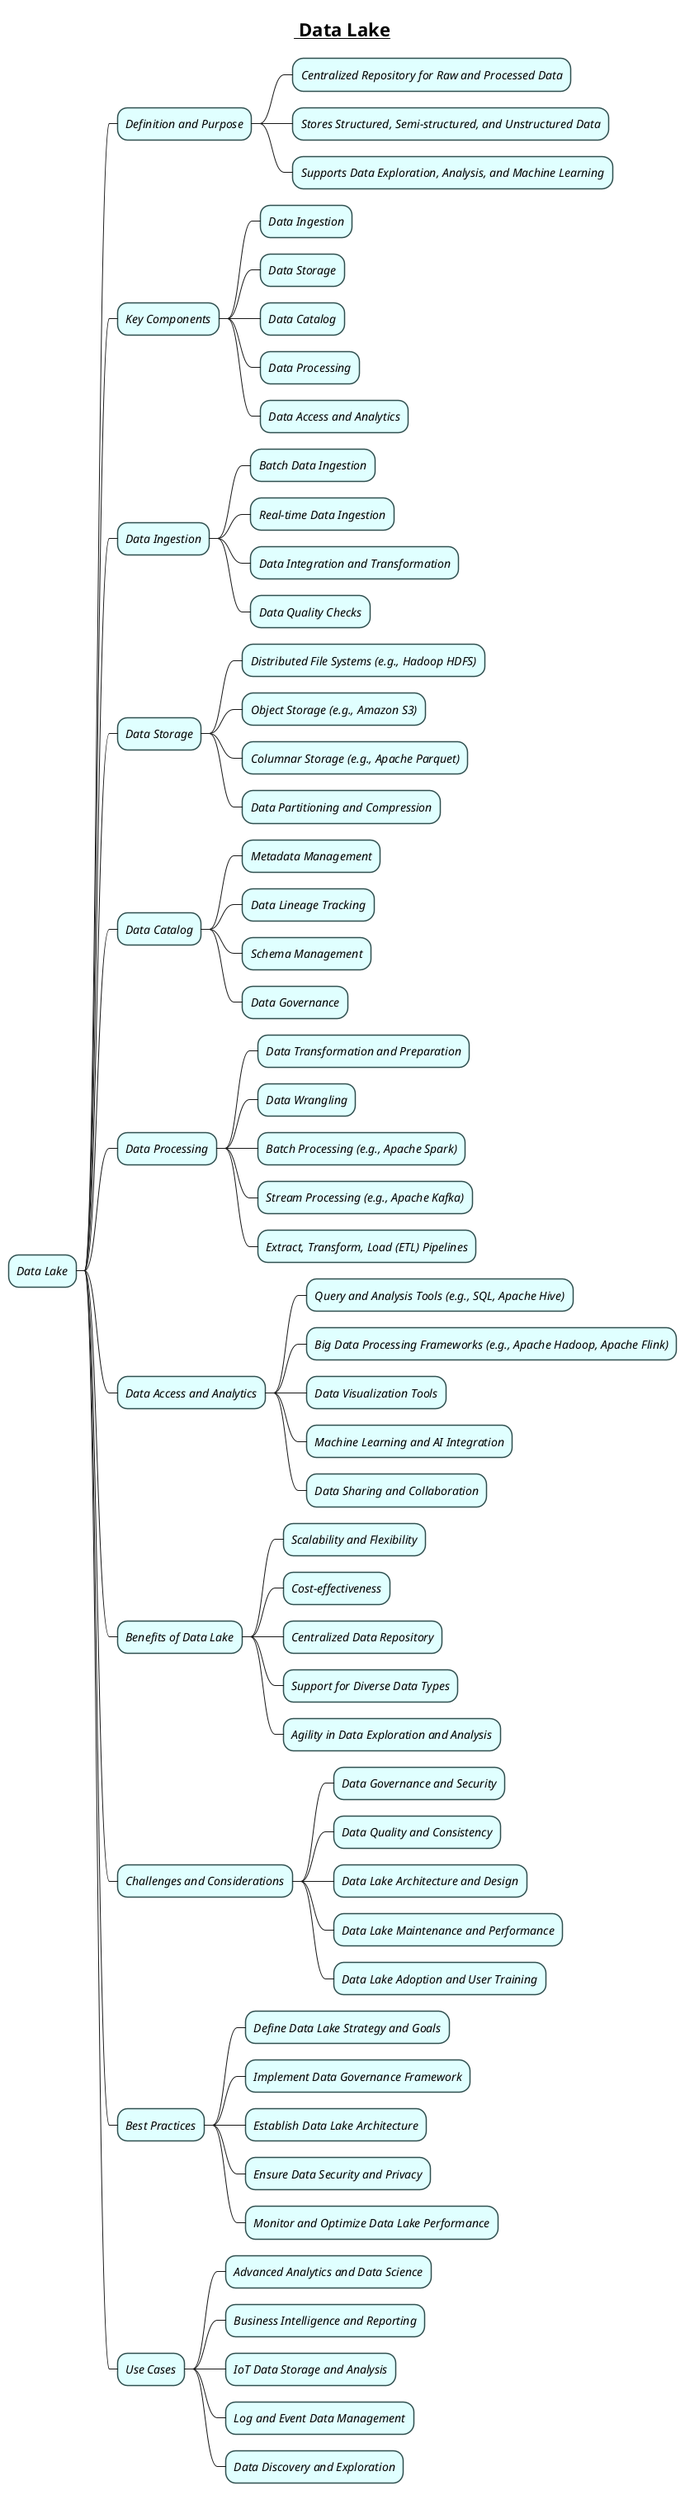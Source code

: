 @startmindmap
skinparam node {
    BorderColor DarkSlateGray
    BackgroundColor LightCyan
    FontStyle italic
}
skinparam connector {
    Color DarkSlateGray
    FontStyle Bold
}

title =__ Data Lake__
* Data Lake

** Definition and Purpose
*** Centralized Repository for Raw and Processed Data
*** Stores Structured, Semi-structured, and Unstructured Data
*** Supports Data Exploration, Analysis, and Machine Learning

** Key Components
*** Data Ingestion
*** Data Storage
*** Data Catalog
*** Data Processing
*** Data Access and Analytics

** Data Ingestion
*** Batch Data Ingestion
*** Real-time Data Ingestion
*** Data Integration and Transformation
*** Data Quality Checks

** Data Storage
*** Distributed File Systems (e.g., Hadoop HDFS)
*** Object Storage (e.g., Amazon S3)
*** Columnar Storage (e.g., Apache Parquet)
*** Data Partitioning and Compression

** Data Catalog
*** Metadata Management
*** Data Lineage Tracking
*** Schema Management
*** Data Governance

** Data Processing
*** Data Transformation and Preparation
*** Data Wrangling
*** Batch Processing (e.g., Apache Spark)
*** Stream Processing (e.g., Apache Kafka)
*** Extract, Transform, Load (ETL) Pipelines

** Data Access and Analytics
*** Query and Analysis Tools (e.g., SQL, Apache Hive)
*** Big Data Processing Frameworks (e.g., Apache Hadoop, Apache Flink)
*** Data Visualization Tools
*** Machine Learning and AI Integration
*** Data Sharing and Collaboration

** Benefits of Data Lake
*** Scalability and Flexibility
*** Cost-effectiveness
*** Centralized Data Repository
*** Support for Diverse Data Types
*** Agility in Data Exploration and Analysis

** Challenges and Considerations
*** Data Governance and Security
*** Data Quality and Consistency
*** Data Lake Architecture and Design
*** Data Lake Maintenance and Performance
*** Data Lake Adoption and User Training

** Best Practices
*** Define Data Lake Strategy and Goals
*** Implement Data Governance Framework
*** Establish Data Lake Architecture
*** Ensure Data Security and Privacy
*** Monitor and Optimize Data Lake Performance

** Use Cases
*** Advanced Analytics and Data Science
*** Business Intelligence and Reporting
*** IoT Data Storage and Analysis
*** Log and Event Data Management
*** Data Discovery and Exploration

@endmindmap
